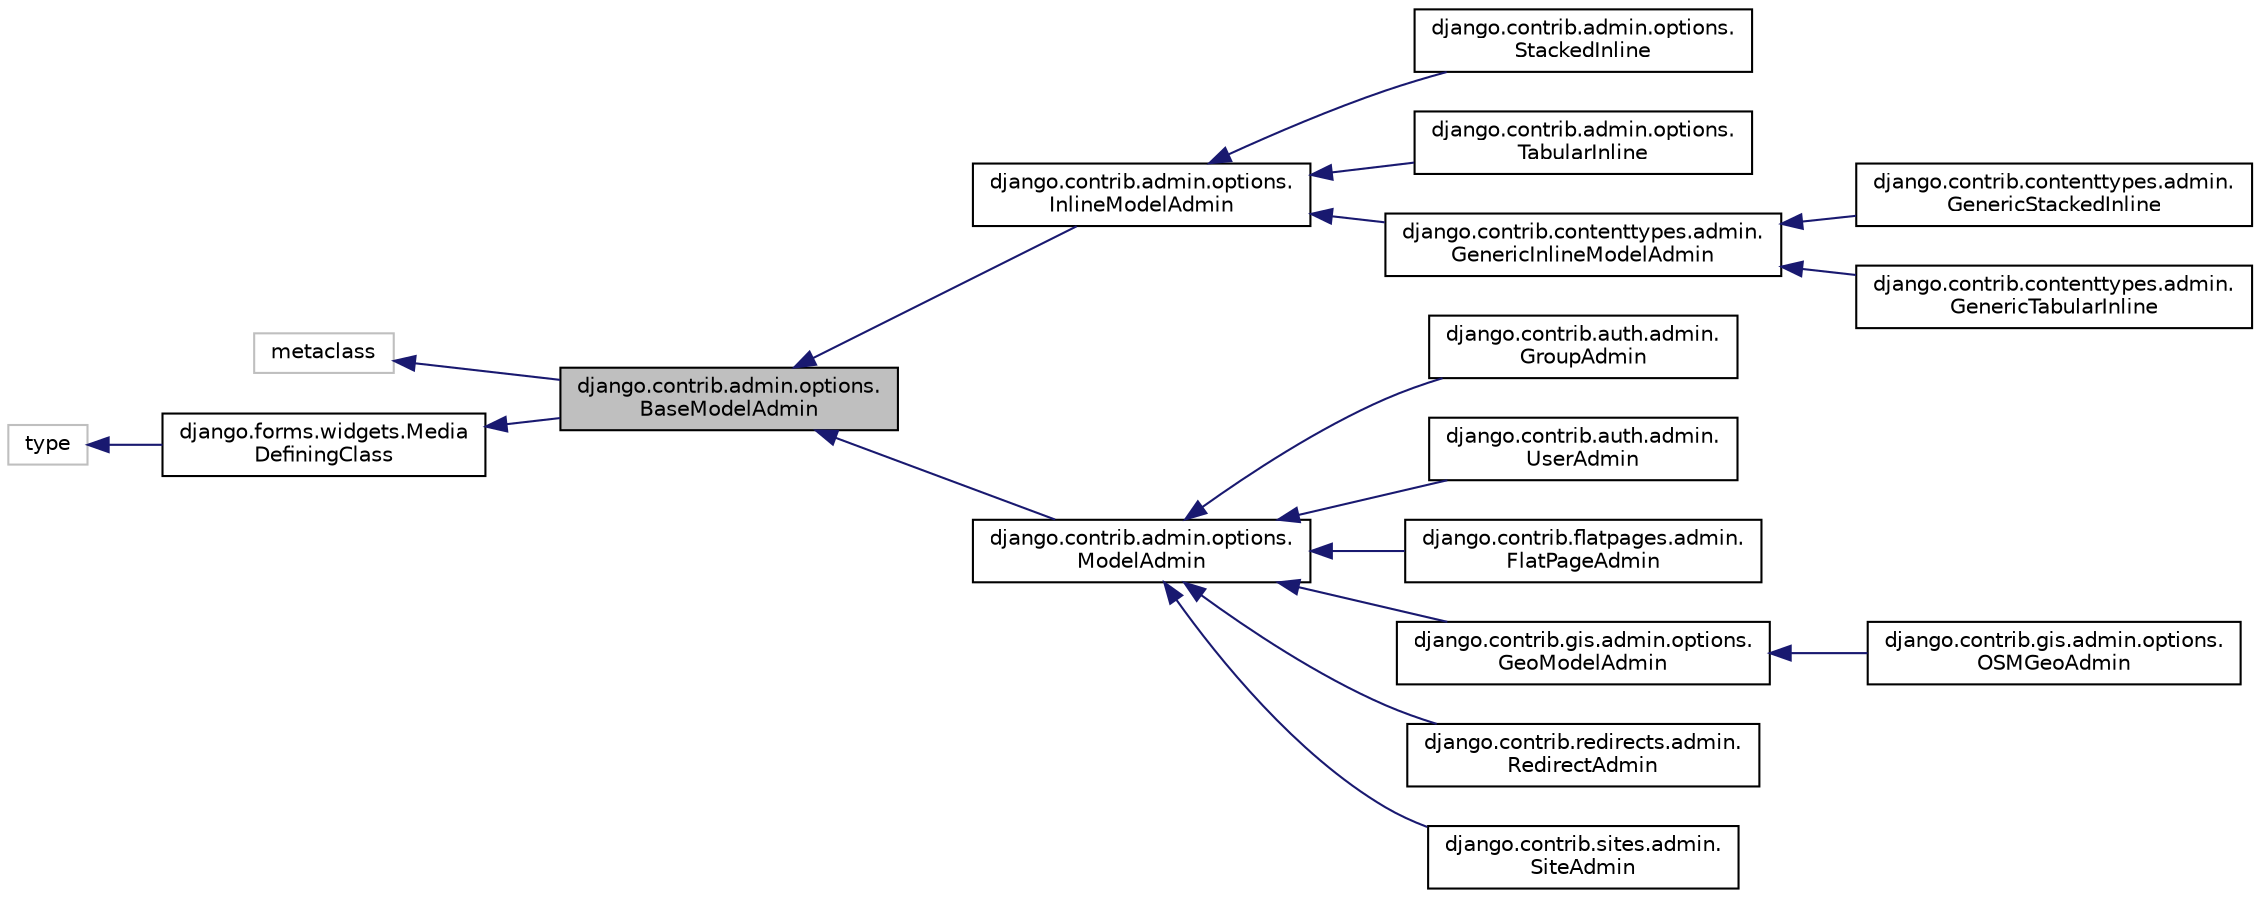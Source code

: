 digraph "django.contrib.admin.options.BaseModelAdmin"
{
 // LATEX_PDF_SIZE
  edge [fontname="Helvetica",fontsize="10",labelfontname="Helvetica",labelfontsize="10"];
  node [fontname="Helvetica",fontsize="10",shape=record];
  rankdir="LR";
  Node1 [label="django.contrib.admin.options.\lBaseModelAdmin",height=0.2,width=0.4,color="black", fillcolor="grey75", style="filled", fontcolor="black",tooltip=" "];
  Node2 -> Node1 [dir="back",color="midnightblue",fontsize="10",style="solid"];
  Node2 [label="metaclass",height=0.2,width=0.4,color="grey75", fillcolor="white", style="filled",tooltip=" "];
  Node3 -> Node1 [dir="back",color="midnightblue",fontsize="10",style="solid"];
  Node3 [label="django.forms.widgets.Media\lDefiningClass",height=0.2,width=0.4,color="black", fillcolor="white", style="filled",URL="$classdjango_1_1forms_1_1widgets_1_1_media_defining_class.html",tooltip=" "];
  Node4 -> Node3 [dir="back",color="midnightblue",fontsize="10",style="solid"];
  Node4 [label="type",height=0.2,width=0.4,color="grey75", fillcolor="white", style="filled",tooltip=" "];
  Node1 -> Node5 [dir="back",color="midnightblue",fontsize="10",style="solid"];
  Node5 [label="django.contrib.admin.options.\lInlineModelAdmin",height=0.2,width=0.4,color="black", fillcolor="white", style="filled",URL="$classdjango_1_1contrib_1_1admin_1_1options_1_1_inline_model_admin.html",tooltip=" "];
  Node5 -> Node6 [dir="back",color="midnightblue",fontsize="10",style="solid"];
  Node6 [label="django.contrib.admin.options.\lStackedInline",height=0.2,width=0.4,color="black", fillcolor="white", style="filled",URL="$classdjango_1_1contrib_1_1admin_1_1options_1_1_stacked_inline.html",tooltip=" "];
  Node5 -> Node7 [dir="back",color="midnightblue",fontsize="10",style="solid"];
  Node7 [label="django.contrib.admin.options.\lTabularInline",height=0.2,width=0.4,color="black", fillcolor="white", style="filled",URL="$classdjango_1_1contrib_1_1admin_1_1options_1_1_tabular_inline.html",tooltip=" "];
  Node5 -> Node8 [dir="back",color="midnightblue",fontsize="10",style="solid"];
  Node8 [label="django.contrib.contenttypes.admin.\lGenericInlineModelAdmin",height=0.2,width=0.4,color="black", fillcolor="white", style="filled",URL="$classdjango_1_1contrib_1_1contenttypes_1_1admin_1_1_generic_inline_model_admin.html",tooltip=" "];
  Node8 -> Node9 [dir="back",color="midnightblue",fontsize="10",style="solid"];
  Node9 [label="django.contrib.contenttypes.admin.\lGenericStackedInline",height=0.2,width=0.4,color="black", fillcolor="white", style="filled",URL="$classdjango_1_1contrib_1_1contenttypes_1_1admin_1_1_generic_stacked_inline.html",tooltip=" "];
  Node8 -> Node10 [dir="back",color="midnightblue",fontsize="10",style="solid"];
  Node10 [label="django.contrib.contenttypes.admin.\lGenericTabularInline",height=0.2,width=0.4,color="black", fillcolor="white", style="filled",URL="$classdjango_1_1contrib_1_1contenttypes_1_1admin_1_1_generic_tabular_inline.html",tooltip=" "];
  Node1 -> Node11 [dir="back",color="midnightblue",fontsize="10",style="solid"];
  Node11 [label="django.contrib.admin.options.\lModelAdmin",height=0.2,width=0.4,color="black", fillcolor="white", style="filled",URL="$classdjango_1_1contrib_1_1admin_1_1options_1_1_model_admin.html",tooltip=" "];
  Node11 -> Node12 [dir="back",color="midnightblue",fontsize="10",style="solid"];
  Node12 [label="django.contrib.auth.admin.\lGroupAdmin",height=0.2,width=0.4,color="black", fillcolor="white", style="filled",URL="$classdjango_1_1contrib_1_1auth_1_1admin_1_1_group_admin.html",tooltip=" "];
  Node11 -> Node13 [dir="back",color="midnightblue",fontsize="10",style="solid"];
  Node13 [label="django.contrib.auth.admin.\lUserAdmin",height=0.2,width=0.4,color="black", fillcolor="white", style="filled",URL="$classdjango_1_1contrib_1_1auth_1_1admin_1_1_user_admin.html",tooltip=" "];
  Node11 -> Node14 [dir="back",color="midnightblue",fontsize="10",style="solid"];
  Node14 [label="django.contrib.flatpages.admin.\lFlatPageAdmin",height=0.2,width=0.4,color="black", fillcolor="white", style="filled",URL="$classdjango_1_1contrib_1_1flatpages_1_1admin_1_1_flat_page_admin.html",tooltip=" "];
  Node11 -> Node15 [dir="back",color="midnightblue",fontsize="10",style="solid"];
  Node15 [label="django.contrib.gis.admin.options.\lGeoModelAdmin",height=0.2,width=0.4,color="black", fillcolor="white", style="filled",URL="$classdjango_1_1contrib_1_1gis_1_1admin_1_1options_1_1_geo_model_admin.html",tooltip=" "];
  Node15 -> Node16 [dir="back",color="midnightblue",fontsize="10",style="solid"];
  Node16 [label="django.contrib.gis.admin.options.\lOSMGeoAdmin",height=0.2,width=0.4,color="black", fillcolor="white", style="filled",URL="$classdjango_1_1contrib_1_1gis_1_1admin_1_1options_1_1_o_s_m_geo_admin.html",tooltip=" "];
  Node11 -> Node17 [dir="back",color="midnightblue",fontsize="10",style="solid"];
  Node17 [label="django.contrib.redirects.admin.\lRedirectAdmin",height=0.2,width=0.4,color="black", fillcolor="white", style="filled",URL="$classdjango_1_1contrib_1_1redirects_1_1admin_1_1_redirect_admin.html",tooltip=" "];
  Node11 -> Node18 [dir="back",color="midnightblue",fontsize="10",style="solid"];
  Node18 [label="django.contrib.sites.admin.\lSiteAdmin",height=0.2,width=0.4,color="black", fillcolor="white", style="filled",URL="$classdjango_1_1contrib_1_1sites_1_1admin_1_1_site_admin.html",tooltip=" "];
}
